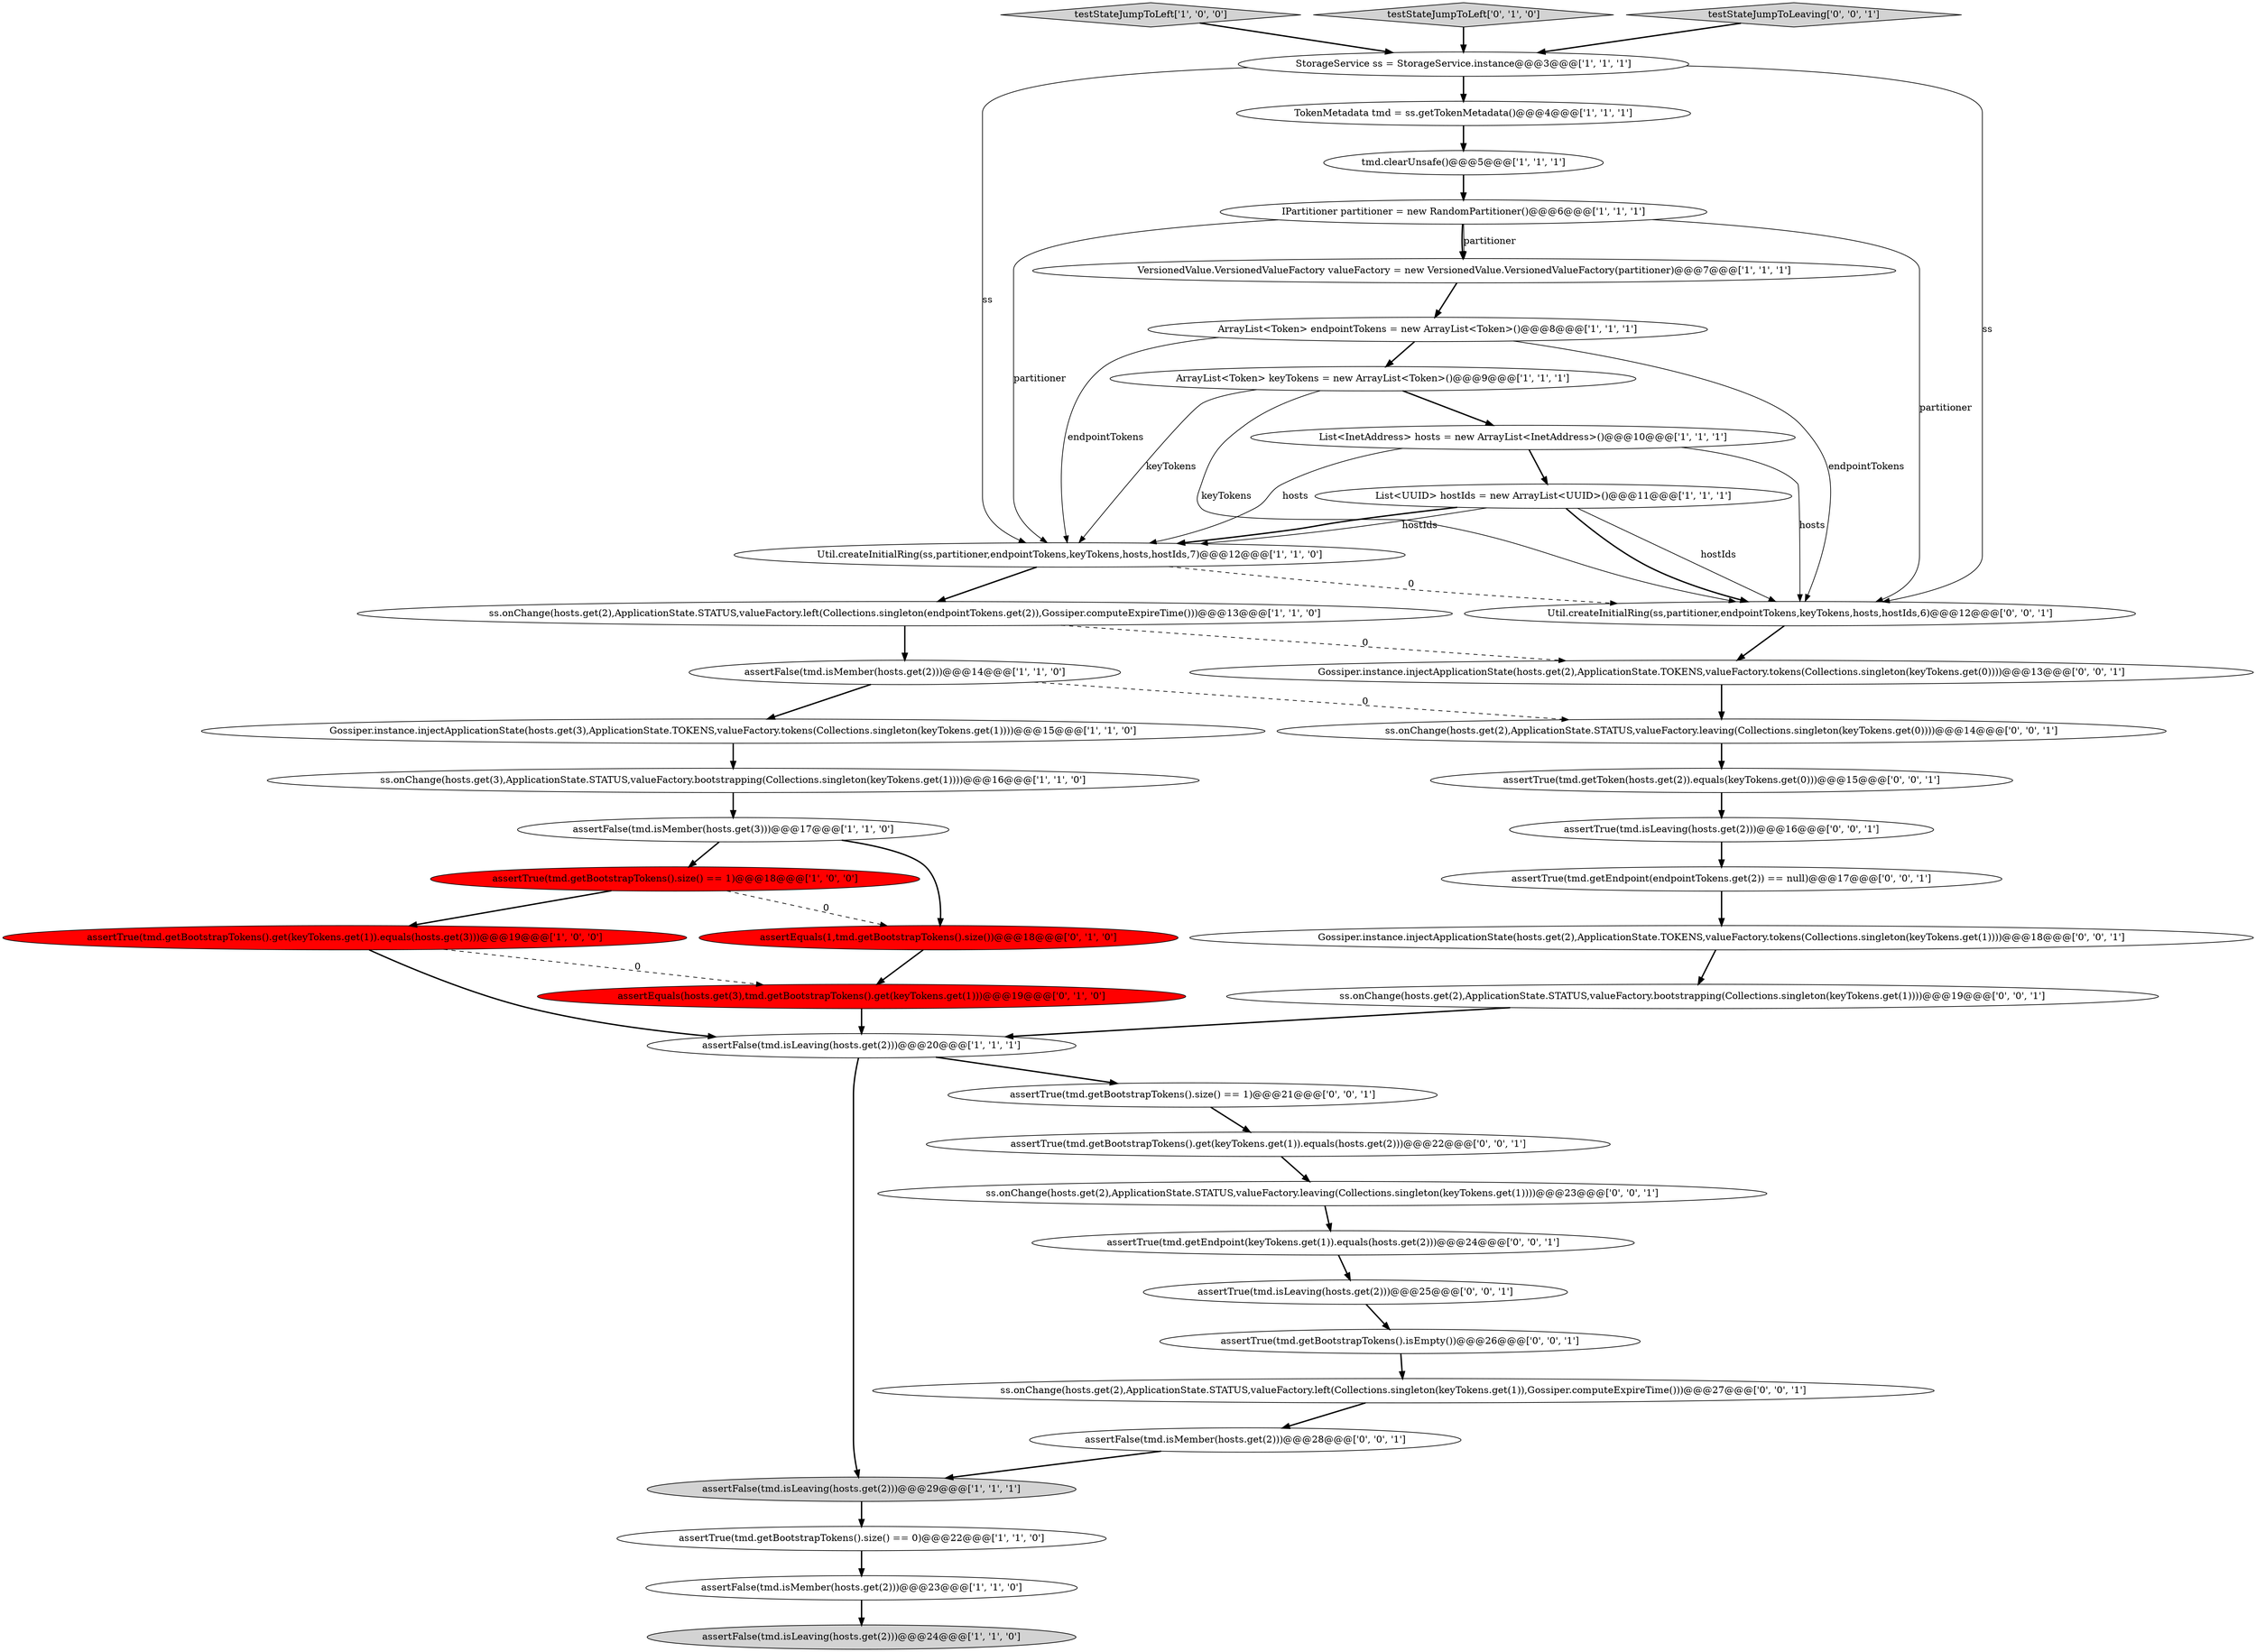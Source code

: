 digraph {
3 [style = filled, label = "List<InetAddress> hosts = new ArrayList<InetAddress>()@@@10@@@['1', '1', '1']", fillcolor = white, shape = ellipse image = "AAA0AAABBB1BBB"];
22 [style = filled, label = "ArrayList<Token> endpointTokens = new ArrayList<Token>()@@@8@@@['1', '1', '1']", fillcolor = white, shape = ellipse image = "AAA0AAABBB1BBB"];
19 [style = filled, label = "VersionedValue.VersionedValueFactory valueFactory = new VersionedValue.VersionedValueFactory(partitioner)@@@7@@@['1', '1', '1']", fillcolor = white, shape = ellipse image = "AAA0AAABBB1BBB"];
42 [style = filled, label = "assertTrue(tmd.getEndpoint(keyTokens.get(1)).equals(hosts.get(2)))@@@24@@@['0', '0', '1']", fillcolor = white, shape = ellipse image = "AAA0AAABBB3BBB"];
13 [style = filled, label = "ss.onChange(hosts.get(3),ApplicationState.STATUS,valueFactory.bootstrapping(Collections.singleton(keyTokens.get(1))))@@@16@@@['1', '1', '0']", fillcolor = white, shape = ellipse image = "AAA0AAABBB1BBB"];
26 [style = filled, label = "assertTrue(tmd.getBootstrapTokens().get(keyTokens.get(1)).equals(hosts.get(2)))@@@22@@@['0', '0', '1']", fillcolor = white, shape = ellipse image = "AAA0AAABBB3BBB"];
34 [style = filled, label = "ss.onChange(hosts.get(2),ApplicationState.STATUS,valueFactory.left(Collections.singleton(keyTokens.get(1)),Gossiper.computeExpireTime()))@@@27@@@['0', '0', '1']", fillcolor = white, shape = ellipse image = "AAA0AAABBB3BBB"];
2 [style = filled, label = "assertTrue(tmd.getBootstrapTokens().size() == 0)@@@22@@@['1', '1', '0']", fillcolor = white, shape = ellipse image = "AAA0AAABBB1BBB"];
28 [style = filled, label = "assertTrue(tmd.isLeaving(hosts.get(2)))@@@16@@@['0', '0', '1']", fillcolor = white, shape = ellipse image = "AAA0AAABBB3BBB"];
8 [style = filled, label = "IPartitioner partitioner = new RandomPartitioner()@@@6@@@['1', '1', '1']", fillcolor = white, shape = ellipse image = "AAA0AAABBB1BBB"];
38 [style = filled, label = "Util.createInitialRing(ss,partitioner,endpointTokens,keyTokens,hosts,hostIds,6)@@@12@@@['0', '0', '1']", fillcolor = white, shape = ellipse image = "AAA0AAABBB3BBB"];
21 [style = filled, label = "assertFalse(tmd.isLeaving(hosts.get(2)))@@@24@@@['1', '1', '0']", fillcolor = lightgray, shape = ellipse image = "AAA0AAABBB1BBB"];
24 [style = filled, label = "assertEquals(hosts.get(3),tmd.getBootstrapTokens().get(keyTokens.get(1)))@@@19@@@['0', '1', '0']", fillcolor = red, shape = ellipse image = "AAA1AAABBB2BBB"];
9 [style = filled, label = "assertFalse(tmd.isMember(hosts.get(3)))@@@17@@@['1', '1', '0']", fillcolor = white, shape = ellipse image = "AAA0AAABBB1BBB"];
32 [style = filled, label = "Gossiper.instance.injectApplicationState(hosts.get(2),ApplicationState.TOKENS,valueFactory.tokens(Collections.singleton(keyTokens.get(0))))@@@13@@@['0', '0', '1']", fillcolor = white, shape = ellipse image = "AAA0AAABBB3BBB"];
6 [style = filled, label = "assertFalse(tmd.isLeaving(hosts.get(2)))@@@20@@@['1', '1', '1']", fillcolor = white, shape = ellipse image = "AAA0AAABBB1BBB"];
30 [style = filled, label = "assertTrue(tmd.getEndpoint(endpointTokens.get(2)) == null)@@@17@@@['0', '0', '1']", fillcolor = white, shape = ellipse image = "AAA0AAABBB3BBB"];
4 [style = filled, label = "assertTrue(tmd.getBootstrapTokens().get(keyTokens.get(1)).equals(hosts.get(3)))@@@19@@@['1', '0', '0']", fillcolor = red, shape = ellipse image = "AAA1AAABBB1BBB"];
35 [style = filled, label = "Gossiper.instance.injectApplicationState(hosts.get(2),ApplicationState.TOKENS,valueFactory.tokens(Collections.singleton(keyTokens.get(1))))@@@18@@@['0', '0', '1']", fillcolor = white, shape = ellipse image = "AAA0AAABBB3BBB"];
20 [style = filled, label = "testStateJumpToLeft['1', '0', '0']", fillcolor = lightgray, shape = diamond image = "AAA0AAABBB1BBB"];
40 [style = filled, label = "assertFalse(tmd.isMember(hosts.get(2)))@@@28@@@['0', '0', '1']", fillcolor = white, shape = ellipse image = "AAA0AAABBB3BBB"];
16 [style = filled, label = "StorageService ss = StorageService.instance@@@3@@@['1', '1', '1']", fillcolor = white, shape = ellipse image = "AAA0AAABBB1BBB"];
15 [style = filled, label = "ArrayList<Token> keyTokens = new ArrayList<Token>()@@@9@@@['1', '1', '1']", fillcolor = white, shape = ellipse image = "AAA0AAABBB1BBB"];
1 [style = filled, label = "assertFalse(tmd.isLeaving(hosts.get(2)))@@@29@@@['1', '1', '1']", fillcolor = lightgray, shape = ellipse image = "AAA0AAABBB1BBB"];
7 [style = filled, label = "tmd.clearUnsafe()@@@5@@@['1', '1', '1']", fillcolor = white, shape = ellipse image = "AAA0AAABBB1BBB"];
39 [style = filled, label = "ss.onChange(hosts.get(2),ApplicationState.STATUS,valueFactory.leaving(Collections.singleton(keyTokens.get(0))))@@@14@@@['0', '0', '1']", fillcolor = white, shape = ellipse image = "AAA0AAABBB3BBB"];
0 [style = filled, label = "assertFalse(tmd.isMember(hosts.get(2)))@@@14@@@['1', '1', '0']", fillcolor = white, shape = ellipse image = "AAA0AAABBB1BBB"];
41 [style = filled, label = "assertTrue(tmd.isLeaving(hosts.get(2)))@@@25@@@['0', '0', '1']", fillcolor = white, shape = ellipse image = "AAA0AAABBB3BBB"];
25 [style = filled, label = "testStateJumpToLeft['0', '1', '0']", fillcolor = lightgray, shape = diamond image = "AAA0AAABBB2BBB"];
36 [style = filled, label = "ss.onChange(hosts.get(2),ApplicationState.STATUS,valueFactory.leaving(Collections.singleton(keyTokens.get(1))))@@@23@@@['0', '0', '1']", fillcolor = white, shape = ellipse image = "AAA0AAABBB3BBB"];
14 [style = filled, label = "List<UUID> hostIds = new ArrayList<UUID>()@@@11@@@['1', '1', '1']", fillcolor = white, shape = ellipse image = "AAA0AAABBB1BBB"];
11 [style = filled, label = "assertFalse(tmd.isMember(hosts.get(2)))@@@23@@@['1', '1', '0']", fillcolor = white, shape = ellipse image = "AAA0AAABBB1BBB"];
27 [style = filled, label = "ss.onChange(hosts.get(2),ApplicationState.STATUS,valueFactory.bootstrapping(Collections.singleton(keyTokens.get(1))))@@@19@@@['0', '0', '1']", fillcolor = white, shape = ellipse image = "AAA0AAABBB3BBB"];
17 [style = filled, label = "ss.onChange(hosts.get(2),ApplicationState.STATUS,valueFactory.left(Collections.singleton(endpointTokens.get(2)),Gossiper.computeExpireTime()))@@@13@@@['1', '1', '0']", fillcolor = white, shape = ellipse image = "AAA0AAABBB1BBB"];
33 [style = filled, label = "assertTrue(tmd.getBootstrapTokens().isEmpty())@@@26@@@['0', '0', '1']", fillcolor = white, shape = ellipse image = "AAA0AAABBB3BBB"];
5 [style = filled, label = "assertTrue(tmd.getBootstrapTokens().size() == 1)@@@18@@@['1', '0', '0']", fillcolor = red, shape = ellipse image = "AAA1AAABBB1BBB"];
12 [style = filled, label = "Gossiper.instance.injectApplicationState(hosts.get(3),ApplicationState.TOKENS,valueFactory.tokens(Collections.singleton(keyTokens.get(1))))@@@15@@@['1', '1', '0']", fillcolor = white, shape = ellipse image = "AAA0AAABBB1BBB"];
23 [style = filled, label = "assertEquals(1,tmd.getBootstrapTokens().size())@@@18@@@['0', '1', '0']", fillcolor = red, shape = ellipse image = "AAA1AAABBB2BBB"];
29 [style = filled, label = "assertTrue(tmd.getToken(hosts.get(2)).equals(keyTokens.get(0)))@@@15@@@['0', '0', '1']", fillcolor = white, shape = ellipse image = "AAA0AAABBB3BBB"];
10 [style = filled, label = "TokenMetadata tmd = ss.getTokenMetadata()@@@4@@@['1', '1', '1']", fillcolor = white, shape = ellipse image = "AAA0AAABBB1BBB"];
37 [style = filled, label = "assertTrue(tmd.getBootstrapTokens().size() == 1)@@@21@@@['0', '0', '1']", fillcolor = white, shape = ellipse image = "AAA0AAABBB3BBB"];
18 [style = filled, label = "Util.createInitialRing(ss,partitioner,endpointTokens,keyTokens,hosts,hostIds,7)@@@12@@@['1', '1', '0']", fillcolor = white, shape = ellipse image = "AAA0AAABBB1BBB"];
31 [style = filled, label = "testStateJumpToLeaving['0', '0', '1']", fillcolor = lightgray, shape = diamond image = "AAA0AAABBB3BBB"];
42->41 [style = bold, label=""];
35->27 [style = bold, label=""];
22->15 [style = bold, label=""];
34->40 [style = bold, label=""];
22->18 [style = solid, label="endpointTokens"];
28->30 [style = bold, label=""];
37->26 [style = bold, label=""];
14->38 [style = solid, label="hostIds"];
16->10 [style = bold, label=""];
4->6 [style = bold, label=""];
31->16 [style = bold, label=""];
8->19 [style = bold, label=""];
8->18 [style = solid, label="partitioner"];
5->23 [style = dashed, label="0"];
0->12 [style = bold, label=""];
11->21 [style = bold, label=""];
3->14 [style = bold, label=""];
26->36 [style = bold, label=""];
22->38 [style = solid, label="endpointTokens"];
18->17 [style = bold, label=""];
3->18 [style = solid, label="hosts"];
15->38 [style = solid, label="keyTokens"];
14->38 [style = bold, label=""];
17->32 [style = dashed, label="0"];
0->39 [style = dashed, label="0"];
7->8 [style = bold, label=""];
15->3 [style = bold, label=""];
25->16 [style = bold, label=""];
10->7 [style = bold, label=""];
8->38 [style = solid, label="partitioner"];
27->6 [style = bold, label=""];
18->38 [style = dashed, label="0"];
38->32 [style = bold, label=""];
29->28 [style = bold, label=""];
6->37 [style = bold, label=""];
9->23 [style = bold, label=""];
12->13 [style = bold, label=""];
6->1 [style = bold, label=""];
40->1 [style = bold, label=""];
23->24 [style = bold, label=""];
17->0 [style = bold, label=""];
20->16 [style = bold, label=""];
30->35 [style = bold, label=""];
3->38 [style = solid, label="hosts"];
5->4 [style = bold, label=""];
16->18 [style = solid, label="ss"];
9->5 [style = bold, label=""];
14->18 [style = bold, label=""];
32->39 [style = bold, label=""];
1->2 [style = bold, label=""];
13->9 [style = bold, label=""];
41->33 [style = bold, label=""];
4->24 [style = dashed, label="0"];
15->18 [style = solid, label="keyTokens"];
24->6 [style = bold, label=""];
19->22 [style = bold, label=""];
33->34 [style = bold, label=""];
8->19 [style = solid, label="partitioner"];
2->11 [style = bold, label=""];
16->38 [style = solid, label="ss"];
14->18 [style = solid, label="hostIds"];
36->42 [style = bold, label=""];
39->29 [style = bold, label=""];
}
